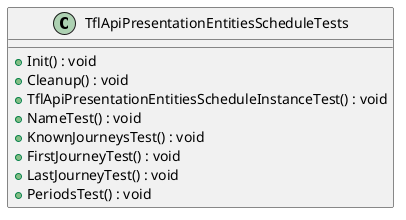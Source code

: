 @startuml
class TflApiPresentationEntitiesScheduleTests {
    + Init() : void
    + Cleanup() : void
    + TflApiPresentationEntitiesScheduleInstanceTest() : void
    + NameTest() : void
    + KnownJourneysTest() : void
    + FirstJourneyTest() : void
    + LastJourneyTest() : void
    + PeriodsTest() : void
}
@enduml
